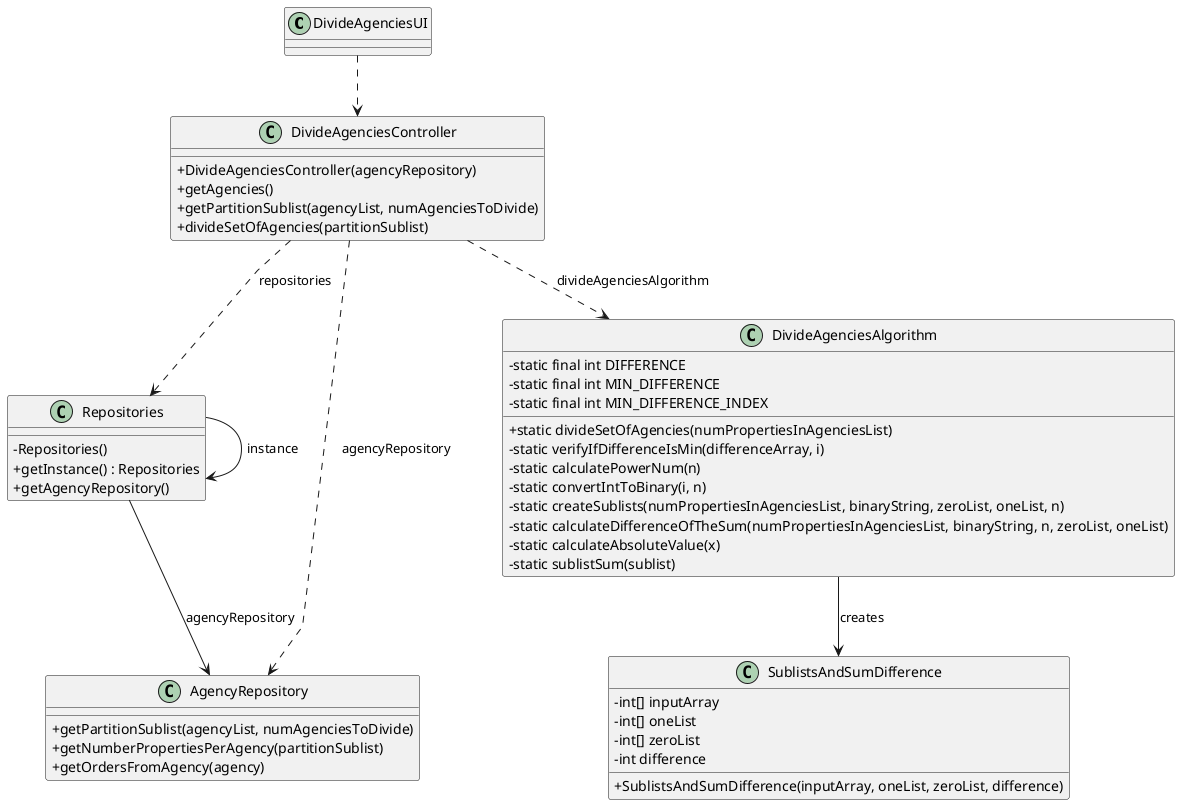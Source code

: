 @startuml
'skinparam monochrome true
skinparam packageStyle rectangle
skinparam shadowing false
skinparam linetype polyline
'skinparam linetype orto

skinparam classAttributeIconSize 0

'left to right direction

class DivideAgenciesUI

class DivideAgenciesController{
    + DivideAgenciesController(agencyRepository)
    + getAgencies()
    + getPartitionSublist(agencyList, numAgenciesToDivide)
    + divideSetOfAgencies(partitionSublist)
}

class Repositories{
    - Repositories()
    + getInstance() : Repositories
    + getAgencyRepository()
}

class AgencyRepository{
    + getPartitionSublist(agencyList, numAgenciesToDivide)
    + getNumberPropertiesPerAgency(partitionSublist)
    + getOrdersFromAgency(agency)
}

class DivideAgenciesAlgorithm{
    - static final int DIFFERENCE
    - static final int MIN_DIFFERENCE
    - static final int MIN_DIFFERENCE_INDEX
    + static divideSetOfAgencies(numPropertiesInAgenciesList)
    - static verifyIfDifferenceIsMin(differenceArray, i)
    - static calculatePowerNum(n)
    - static convertIntToBinary(i, n)
    - static createSublists(numPropertiesInAgenciesList, binaryString, zeroList, oneList, n)
    - static calculateDifferenceOfTheSum(numPropertiesInAgenciesList, binaryString, n, zeroList, oneList)
    - static calculateAbsoluteValue(x)
    - static sublistSum(sublist)
}

class SublistsAndSumDifference{
    - int[] inputArray
    - int[] oneList
    - int[] zeroList
    - int difference
    + SublistsAndSumDifference(inputArray, oneList, zeroList, difference)
}


DivideAgenciesUI ..> DivideAgenciesController

DivideAgenciesController ..> Repositories : repositories
DivideAgenciesController ..> AgencyRepository : agencyRepository
DivideAgenciesController ..> DivideAgenciesAlgorithm : divideAgenciesAlgorithm

Repositories --> Repositories : instance
Repositories --> AgencyRepository : agencyRepository

DivideAgenciesAlgorithm --> SublistsAndSumDifference : creates

@enduml